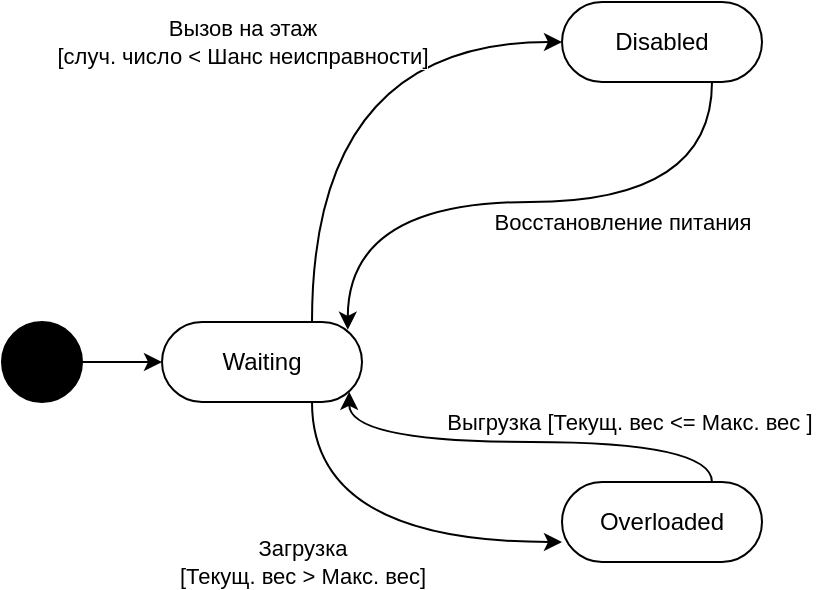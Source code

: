 <mxfile version="26.2.14">
  <diagram name="Страница — 1" id="nsNNjkAgevZEgpbt96-L">
    <mxGraphModel dx="983" dy="512" grid="1" gridSize="10" guides="1" tooltips="1" connect="1" arrows="1" fold="1" page="1" pageScale="1" pageWidth="827" pageHeight="1169" background="#ffffff" math="0" shadow="0">
      <root>
        <mxCell id="0" />
        <mxCell id="1" parent="0" />
        <mxCell id="qhUZr_G4V8HkjCh5H9F5-5" style="edgeStyle=orthogonalEdgeStyle;curved=1;rounded=0;orthogonalLoop=1;jettySize=auto;html=1;exitX=1;exitY=0.5;exitDx=0;exitDy=0;entryX=0;entryY=0.5;entryDx=0;entryDy=0;" edge="1" parent="1" source="qhUZr_G4V8HkjCh5H9F5-1" target="qhUZr_G4V8HkjCh5H9F5-2">
          <mxGeometry relative="1" as="geometry" />
        </mxCell>
        <mxCell id="qhUZr_G4V8HkjCh5H9F5-1" value="" style="ellipse;whiteSpace=wrap;html=1;aspect=fixed;fillColor=#000000;" vertex="1" parent="1">
          <mxGeometry x="200" y="840" width="40" height="40" as="geometry" />
        </mxCell>
        <mxCell id="qhUZr_G4V8HkjCh5H9F5-7" style="edgeStyle=orthogonalEdgeStyle;curved=1;rounded=0;orthogonalLoop=1;jettySize=auto;html=1;exitX=0.75;exitY=0;exitDx=0;exitDy=0;entryX=0;entryY=0.5;entryDx=0;entryDy=0;" edge="1" parent="1" source="qhUZr_G4V8HkjCh5H9F5-2" target="qhUZr_G4V8HkjCh5H9F5-3">
          <mxGeometry relative="1" as="geometry">
            <mxPoint x="490" y="750" as="targetPoint" />
          </mxGeometry>
        </mxCell>
        <mxCell id="qhUZr_G4V8HkjCh5H9F5-8" value="Вызов на этаж&lt;div&gt;&lt;span style=&quot;background-color: light-dark(#ffffff, var(--ge-dark-color, #121212)); color: light-dark(rgb(0, 0, 0), rgb(255, 255, 255));&quot;&gt;[случ. число &amp;lt; Шанс неисправности]&lt;/span&gt;&lt;/div&gt;" style="edgeLabel;html=1;align=center;verticalAlign=middle;resizable=0;points=[];" vertex="1" connectable="0" parent="qhUZr_G4V8HkjCh5H9F5-7">
          <mxGeometry x="0.358" y="-24" relative="1" as="geometry">
            <mxPoint x="-75" y="-24" as="offset" />
          </mxGeometry>
        </mxCell>
        <mxCell id="qhUZr_G4V8HkjCh5H9F5-11" style="edgeStyle=orthogonalEdgeStyle;curved=1;rounded=0;orthogonalLoop=1;jettySize=auto;html=1;exitX=0.75;exitY=1;exitDx=0;exitDy=0;entryX=0;entryY=0.75;entryDx=0;entryDy=0;" edge="1" parent="1" source="qhUZr_G4V8HkjCh5H9F5-2" target="qhUZr_G4V8HkjCh5H9F5-6">
          <mxGeometry relative="1" as="geometry" />
        </mxCell>
        <mxCell id="qhUZr_G4V8HkjCh5H9F5-12" value="Загрузка&lt;div&gt;[Текущ. вес &amp;gt; Макс. вес]&lt;/div&gt;" style="edgeLabel;html=1;align=center;verticalAlign=middle;resizable=0;points=[];" vertex="1" connectable="0" parent="qhUZr_G4V8HkjCh5H9F5-11">
          <mxGeometry x="-0.522" y="16" relative="1" as="geometry">
            <mxPoint x="-21" y="33" as="offset" />
          </mxGeometry>
        </mxCell>
        <mxCell id="qhUZr_G4V8HkjCh5H9F5-2" value="Waiting" style="rounded=1;whiteSpace=wrap;html=1;rotation=0;arcSize=50;" vertex="1" parent="1">
          <mxGeometry x="280" y="840" width="100" height="40" as="geometry" />
        </mxCell>
        <mxCell id="qhUZr_G4V8HkjCh5H9F5-3" value="Disabled" style="rounded=1;whiteSpace=wrap;html=1;rotation=0;arcSize=50;" vertex="1" parent="1">
          <mxGeometry x="480" y="680" width="100" height="40" as="geometry" />
        </mxCell>
        <mxCell id="qhUZr_G4V8HkjCh5H9F5-13" style="edgeStyle=orthogonalEdgeStyle;curved=1;rounded=0;orthogonalLoop=1;jettySize=auto;html=1;exitX=0.75;exitY=0;exitDx=0;exitDy=0;entryX=0.936;entryY=0.872;entryDx=0;entryDy=0;entryPerimeter=0;" edge="1" parent="1" source="qhUZr_G4V8HkjCh5H9F5-6" target="qhUZr_G4V8HkjCh5H9F5-2">
          <mxGeometry relative="1" as="geometry" />
        </mxCell>
        <mxCell id="qhUZr_G4V8HkjCh5H9F5-14" value="Выгрузка [Текущ. вес &amp;lt;= Макс. вес ]&amp;nbsp;" style="edgeLabel;html=1;align=center;verticalAlign=middle;resizable=0;points=[];" vertex="1" connectable="0" parent="qhUZr_G4V8HkjCh5H9F5-13">
          <mxGeometry x="0.263" y="4" relative="1" as="geometry">
            <mxPoint x="83" y="-14" as="offset" />
          </mxGeometry>
        </mxCell>
        <mxCell id="qhUZr_G4V8HkjCh5H9F5-6" value="Overloaded" style="rounded=1;whiteSpace=wrap;html=1;rotation=0;arcSize=50;" vertex="1" parent="1">
          <mxGeometry x="480" y="920" width="100" height="40" as="geometry" />
        </mxCell>
        <mxCell id="qhUZr_G4V8HkjCh5H9F5-15" style="edgeStyle=orthogonalEdgeStyle;curved=1;rounded=0;orthogonalLoop=1;jettySize=auto;html=1;exitX=0.75;exitY=1;exitDx=0;exitDy=0;entryX=0.929;entryY=0.097;entryDx=0;entryDy=0;entryPerimeter=0;" edge="1" parent="1" source="qhUZr_G4V8HkjCh5H9F5-3" target="qhUZr_G4V8HkjCh5H9F5-2">
          <mxGeometry relative="1" as="geometry" />
        </mxCell>
        <mxCell id="qhUZr_G4V8HkjCh5H9F5-16" value="Восстановление питания" style="edgeLabel;html=1;align=center;verticalAlign=middle;resizable=0;points=[];" vertex="1" connectable="0" parent="qhUZr_G4V8HkjCh5H9F5-15">
          <mxGeometry x="-0.341" y="-6" relative="1" as="geometry">
            <mxPoint x="-4" y="16" as="offset" />
          </mxGeometry>
        </mxCell>
      </root>
    </mxGraphModel>
  </diagram>
</mxfile>
